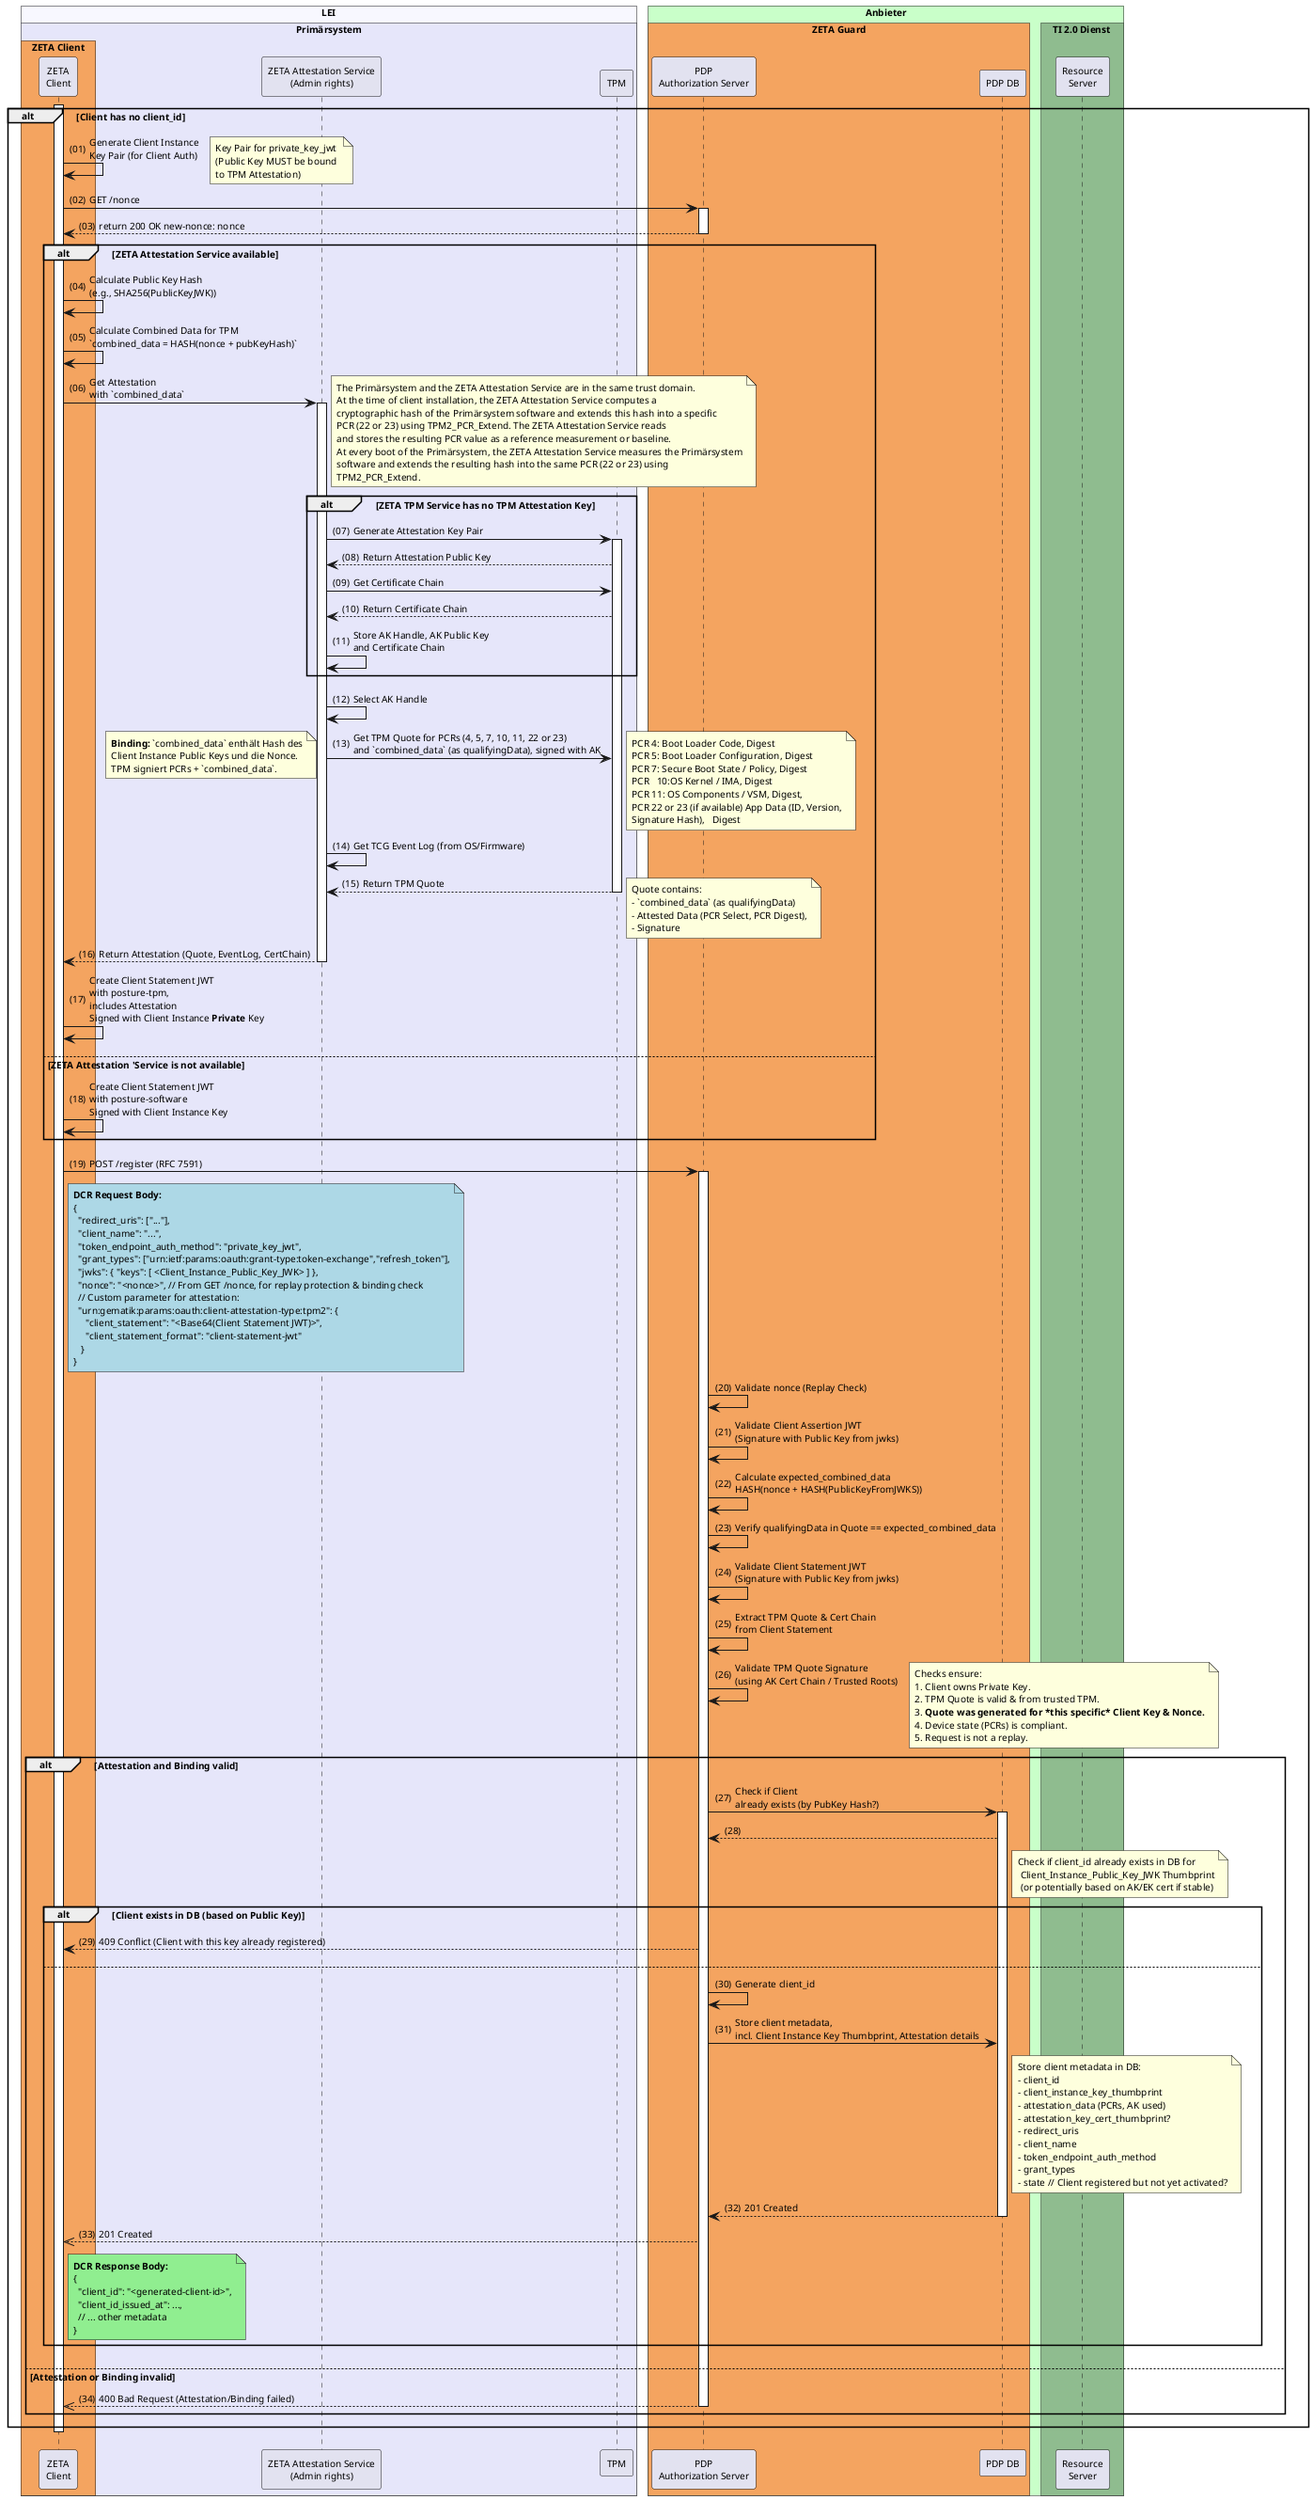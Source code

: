 @startuml "dynamic-client-registration-with-tpm-attestation-keybinding"
autonumber "(00)"
skinparam defaultFontSize 10
skinparam defaultFontName Helvetica
skinparam DefaultMonospacedFontName Courier
skinparam lengthAdjust none
skinparam sequenceReferenceBackgroundColor White
skinparam SequenceReferenceFontSize 12
/'skinparam SequenceReferenceFontStyle bold
'/

!pragma teoz true

box "LEI" #GhostWhite
  box "Primärsystem" #Lavender
    box "ZETA Client" #SandyBrown
      participant Client as "ZETA\nClient"
    end box
    participant ZAS as "ZETA Attestation Service\n(Admin rights)"
    participant TPM as "TPM"
  end box
end box

box "Anbieter" #TECHNOLOGY
  box "ZETA Guard" #SandyBrown
    participant AuthS as "PDP\nAuthorization Server"
    participant PDPDB as "PDP DB"
  end box
    box TI 2.0 Dienst #DarkSeaGreen
      participant RS as "Resource\nServer"
    end box
end box

Client ++
alt Client has no client_id
  Client -> Client : Generate Client Instance\nKey Pair (for Client Auth)
  note right: Key Pair for private_key_jwt \n(Public Key MUST be bound\nto TPM Attestation)
  Client -> AuthS ++ : GET /nonce
  AuthS --> Client --: return 200 OK new-nonce: nonce

  alt ZETA Attestation Service available
    Client -> Client: Calculate Public Key Hash\n(e.g., SHA256(PublicKeyJWK))
    Client -> Client: Calculate Combined Data for TPM\n`combined_data = HASH(nonce + pubKeyHash)`
    Client -> ZAS ++ : Get Attestation\nwith `combined_data`
    alt ZETA TPM Service has no TPM Attestation Key
      note right: The Primärsystem and the ZETA Attestation Service are in the same trust domain.\nAt the time of client installation, the ZETA Attestation Service computes a\ncryptographic hash of the Primärsystem software and extends this hash into a specific\nPCR (22 or 23) using TPM2_PCR_Extend. The ZETA Attestation Service reads\nand stores the resulting PCR value as a reference measurement or baseline.\nAt every boot of the Primärsystem, the ZETA Attestation Service measures the Primärsystem\nsoftware and extends the resulting hash into the same PCR (22 or 23) using\nTPM2_PCR_Extend.
      ZAS -> TPM ++ : Generate Attestation Key Pair
      TPM --> ZAS: Return Attestation Public Key
      ZAS -> TPM: Get Certificate Chain
      TPM --> ZAS: Return Certificate Chain
      ZAS -> ZAS: Store AK Handle, AK Public Key\nand Certificate Chain
    end

    ZAS -> ZAS: Select AK Handle
    ZAS -> TPM: Get TPM Quote for PCRs (4, 5, 7, 10, 11, 22 or 23)\nand `combined_data` (as qualifyingData), signed with AK
    note left: **Binding:** `combined_data` enthält Hash des\nClient Instance Public Keys und die Nonce.\nTPM signiert PCRs + `combined_data`.
    note right: PCR 4: Boot Loader Code, Digest\nPCR 5: Boot Loader Configuration, Digest\nPCR 7: Secure Boot State / Policy, Digest\nPCR   10:OS Kernel / IMA, Digest\nPCR 11: OS Components / VSM, Digest,\nPCR 22 or 23 (if available) App Data (ID, Version,\nSignature Hash),   Digest
    ZAS -> ZAS: Get TCG Event Log (from OS/Firmware)
    TPM --> ZAS --: Return TPM Quote
    note right: Quote contains:\n- `combined_data` (as qualifyingData)\n- Attested Data (PCR Select, PCR Digest),\n- Signature
    ZAS --> Client --: Return Attestation (Quote, EventLog, CertChain)
    Client -> Client: Create Client Statement JWT\nwith posture-tpm,\nincludes Attestation\nSigned with Client Instance **Private** Key
  else ZETA Attestation 'Service is not available
    Client -> Client: Create Client Statement JWT\nwith posture-software\nSigned with Client Instance Key
  end
  note right: Attestation Statement includes:\n- product_id\n- product_version\n- posture\n- attestation (containing Quote etc.)


  Client -> AuthS ++ : POST /register (RFC 7591)
  note right of Client #lightblue
      **DCR Request Body:**
      {
        "redirect_uris": ["..."],
        "client_name": "...",
        "token_endpoint_auth_method": "private_key_jwt",
        "grant_types": ["urn:ietf:params:oauth:grant-type:token-exchange","refresh_token"],
        "jwks": { "keys": [ <Client_Instance_Public_Key_JWK> ] },
        "nonce": "<nonce>", // From GET /nonce, for replay protection & binding check
        // Custom parameter for attestation:
        "urn:gematik:params:oauth:client-attestation-type:tpm2": {
           "client_statement": "<Base64(Client Statement JWT)>",
           "client_statement_format": "client-statement-jwt"
         }
      }
  end note
  AuthS -> AuthS : Validate nonce (Replay Check)
  AuthS -> AuthS : Validate Client Assertion JWT\n(Signature with Public Key from jwks)
  AuthS -> AuthS : Calculate expected_combined_data\nHASH(nonce + HASH(PublicKeyFromJWKS))
  AuthS -> AuthS : Verify qualifyingData in Quote == expected_combined_data
  AuthS -> AuthS : Validate Client Statement JWT\n(Signature with Public Key from jwks)
  AuthS -> AuthS : Extract TPM Quote & Cert Chain\nfrom Client Statement
  AuthS -> AuthS : Validate TPM Quote Signature\n(using AK Cert Chain / Trusted Roots)
  note right: Checks ensure:\n1. Client owns Private Key.\n2. TPM Quote is valid & from trusted TPM.\n3. **Quote was generated for *this specific* Client Key & Nonce.**\n4. Device state (PCRs) is compliant.\n5. Request is not a replay.
  alt Attestation and Binding valid
    AuthS -> PDPDB ++ : Check if Client\nalready exists (by PubKey Hash?)
    PDPDB --> AuthS:
    note right of PDPDB
      Check if client_id already exists in DB for
       Client_Instance_Public_Key_JWK Thumbprint
       (or potentially based on AK/EK cert if stable)
    end note
    alt Client exists in DB (based on Public Key)
      AuthS --> Client : 409 Conflict (Client with this key already registered)
    else
      AuthS -> AuthS : Generate client_id
      AuthS -> PDPDB: Store client metadata,\nincl. Client Instance Key Thumbprint, Attestation details
      note right of PDPDB
        Store client metadata in DB:
        - client_id
        - client_instance_key_thumbprint
        - attestation_data (PCRs, AK used)
        - attestation_key_cert_thumbprint?
        - redirect_uris
        - client_name
        - token_endpoint_auth_method
        - grant_types
        - state // Client registered but not yet activated?
      end note
      PDPDB --> AuthS --: 201 Created
      AuthS -->> Client: 201 Created
      note right of Client #lightgreen
          **DCR Response Body:**
          {
            "client_id": "<generated-client-id>",
            "client_id_issued_at": ...,
            // ... other metadata
          }
      end note
    end
  else Attestation or Binding invalid
    AuthS -->> Client -- : 400 Bad Request (Attestation/Binding failed)
  end

  Client --
end

@enduml
